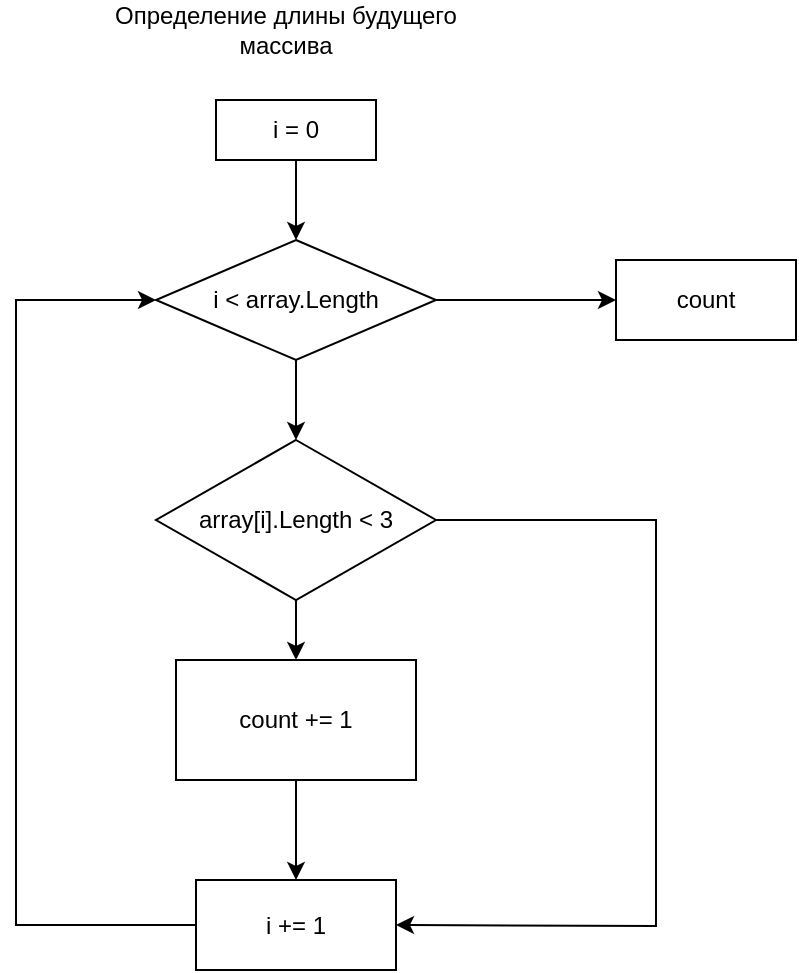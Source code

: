 <mxfile version="20.2.3" type="device"><diagram id="bNbpjx1FvNHP3bqREHn0" name="Страница 1"><mxGraphModel dx="1102" dy="937" grid="1" gridSize="10" guides="1" tooltips="1" connect="1" arrows="1" fold="1" page="1" pageScale="1" pageWidth="827" pageHeight="1169" math="0" shadow="0"><root><mxCell id="0"/><mxCell id="1" parent="0"/><mxCell id="AxG1EdYBc200vswbGcvz-13" value="" style="edgeStyle=orthogonalEdgeStyle;rounded=0;orthogonalLoop=1;jettySize=auto;html=1;" parent="1" source="AxG1EdYBc200vswbGcvz-14" target="AxG1EdYBc200vswbGcvz-18" edge="1"><mxGeometry relative="1" as="geometry"/></mxCell><mxCell id="AxG1EdYBc200vswbGcvz-14" value="array[i].Length &amp;lt; 3" style="rhombus;whiteSpace=wrap;html=1;" parent="1" vertex="1"><mxGeometry x="120" y="230" width="140" height="80" as="geometry"/></mxCell><mxCell id="AxG1EdYBc200vswbGcvz-27" style="edgeStyle=orthogonalEdgeStyle;rounded=0;orthogonalLoop=1;jettySize=auto;html=1;exitX=0.5;exitY=1;exitDx=0;exitDy=0;entryX=0.5;entryY=0;entryDx=0;entryDy=0;" parent="1" source="AxG1EdYBc200vswbGcvz-16" target="AxG1EdYBc200vswbGcvz-24" edge="1"><mxGeometry relative="1" as="geometry"/></mxCell><mxCell id="AxG1EdYBc200vswbGcvz-16" value="i = 0" style="rounded=0;whiteSpace=wrap;html=1;" parent="1" vertex="1"><mxGeometry x="150" y="60" width="80" height="30" as="geometry"/></mxCell><mxCell id="AxG1EdYBc200vswbGcvz-17" value="" style="edgeStyle=orthogonalEdgeStyle;rounded=0;orthogonalLoop=1;jettySize=auto;html=1;" parent="1" source="AxG1EdYBc200vswbGcvz-18" target="AxG1EdYBc200vswbGcvz-19" edge="1"><mxGeometry relative="1" as="geometry"/></mxCell><mxCell id="AxG1EdYBc200vswbGcvz-18" value="count += 1" style="whiteSpace=wrap;html=1;" parent="1" vertex="1"><mxGeometry x="130" y="340" width="120" height="60" as="geometry"/></mxCell><mxCell id="AxG1EdYBc200vswbGcvz-25" style="edgeStyle=orthogonalEdgeStyle;rounded=0;orthogonalLoop=1;jettySize=auto;html=1;exitX=0;exitY=0.5;exitDx=0;exitDy=0;entryX=0;entryY=0.5;entryDx=0;entryDy=0;" parent="1" source="AxG1EdYBc200vswbGcvz-19" target="AxG1EdYBc200vswbGcvz-24" edge="1"><mxGeometry relative="1" as="geometry"><Array as="points"><mxPoint x="50" y="473"/><mxPoint x="50" y="160"/></Array></mxGeometry></mxCell><mxCell id="AxG1EdYBc200vswbGcvz-19" value="i += 1" style="whiteSpace=wrap;html=1;" parent="1" vertex="1"><mxGeometry x="140" y="450" width="100" height="45" as="geometry"/></mxCell><mxCell id="AxG1EdYBc200vswbGcvz-20" value="" style="endArrow=classic;html=1;rounded=0;exitX=1;exitY=0.5;exitDx=0;exitDy=0;entryX=1;entryY=0.5;entryDx=0;entryDy=0;" parent="1" source="AxG1EdYBc200vswbGcvz-14" target="AxG1EdYBc200vswbGcvz-19" edge="1"><mxGeometry width="50" height="50" relative="1" as="geometry"><mxPoint x="360" y="410" as="sourcePoint"/><mxPoint x="430" y="400" as="targetPoint"/><Array as="points"><mxPoint x="370" y="270"/><mxPoint x="370" y="473"/></Array></mxGeometry></mxCell><mxCell id="AxG1EdYBc200vswbGcvz-26" style="edgeStyle=orthogonalEdgeStyle;rounded=0;orthogonalLoop=1;jettySize=auto;html=1;exitX=0.5;exitY=1;exitDx=0;exitDy=0;entryX=0.5;entryY=0;entryDx=0;entryDy=0;" parent="1" source="AxG1EdYBc200vswbGcvz-24" target="AxG1EdYBc200vswbGcvz-14" edge="1"><mxGeometry relative="1" as="geometry"/></mxCell><mxCell id="AxG1EdYBc200vswbGcvz-29" value="" style="edgeStyle=orthogonalEdgeStyle;rounded=0;orthogonalLoop=1;jettySize=auto;html=1;" parent="1" source="AxG1EdYBc200vswbGcvz-24" target="AxG1EdYBc200vswbGcvz-28" edge="1"><mxGeometry relative="1" as="geometry"/></mxCell><mxCell id="AxG1EdYBc200vswbGcvz-24" value="i &amp;lt; array.Length" style="rhombus;whiteSpace=wrap;html=1;" parent="1" vertex="1"><mxGeometry x="120" y="130" width="140" height="60" as="geometry"/></mxCell><mxCell id="AxG1EdYBc200vswbGcvz-28" value="count" style="whiteSpace=wrap;html=1;" parent="1" vertex="1"><mxGeometry x="350" y="140" width="90" height="40" as="geometry"/></mxCell><mxCell id="AxG1EdYBc200vswbGcvz-30" value="Определение длины будущего массива" style="text;html=1;strokeColor=none;fillColor=none;align=center;verticalAlign=middle;whiteSpace=wrap;rounded=0;" parent="1" vertex="1"><mxGeometry x="90" y="10" width="190" height="30" as="geometry"/></mxCell></root></mxGraphModel></diagram></mxfile>